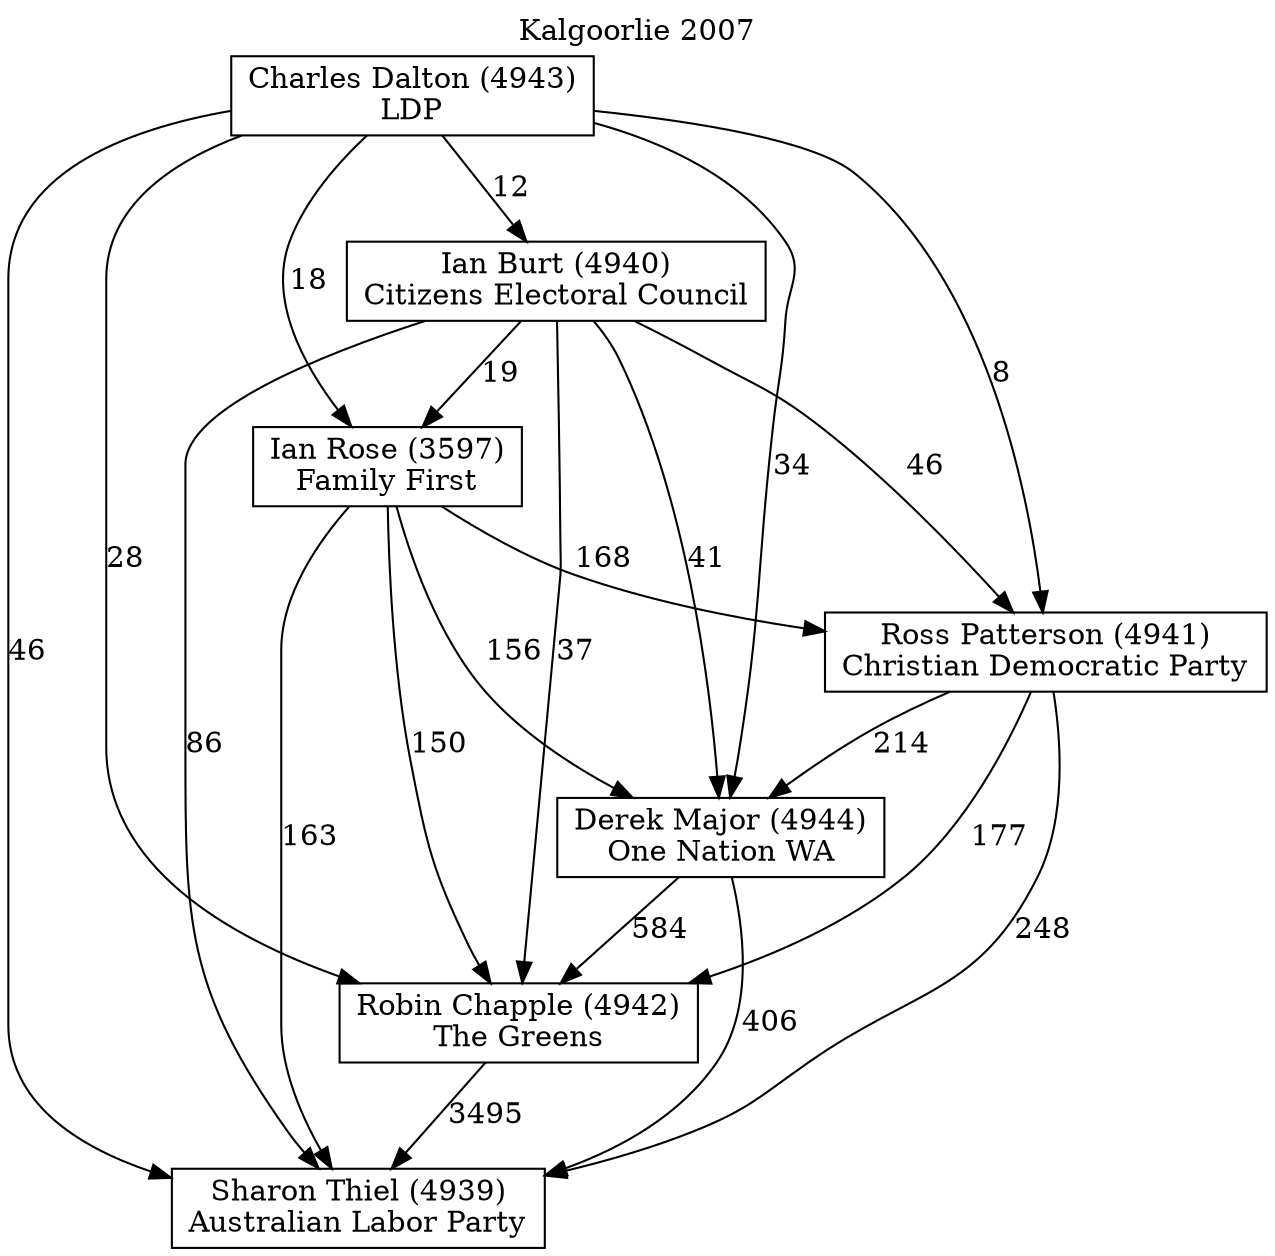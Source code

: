 // House preference flow
digraph "Sharon Thiel (4939)_Kalgoorlie_2007" {
	graph [label="Kalgoorlie 2007" labelloc=t mclimit=10]
	node [shape=box]
	"Sharon Thiel (4939)" [label="Sharon Thiel (4939)
Australian Labor Party"]
	"Robin Chapple (4942)" [label="Robin Chapple (4942)
The Greens"]
	"Derek Major (4944)" [label="Derek Major (4944)
One Nation WA"]
	"Ross Patterson (4941)" [label="Ross Patterson (4941)
Christian Democratic Party"]
	"Ian Rose (3597)" [label="Ian Rose (3597)
Family First"]
	"Ian Burt (4940)" [label="Ian Burt (4940)
Citizens Electoral Council"]
	"Charles Dalton (4943)" [label="Charles Dalton (4943)
LDP"]
	"Robin Chapple (4942)" -> "Sharon Thiel (4939)" [label=3495]
	"Derek Major (4944)" -> "Robin Chapple (4942)" [label=584]
	"Ross Patterson (4941)" -> "Derek Major (4944)" [label=214]
	"Ian Rose (3597)" -> "Ross Patterson (4941)" [label=168]
	"Ian Burt (4940)" -> "Ian Rose (3597)" [label=19]
	"Charles Dalton (4943)" -> "Ian Burt (4940)" [label=12]
	"Derek Major (4944)" -> "Sharon Thiel (4939)" [label=406]
	"Ross Patterson (4941)" -> "Sharon Thiel (4939)" [label=248]
	"Ian Rose (3597)" -> "Sharon Thiel (4939)" [label=163]
	"Ian Burt (4940)" -> "Sharon Thiel (4939)" [label=86]
	"Charles Dalton (4943)" -> "Sharon Thiel (4939)" [label=46]
	"Charles Dalton (4943)" -> "Ian Rose (3597)" [label=18]
	"Ian Burt (4940)" -> "Ross Patterson (4941)" [label=46]
	"Charles Dalton (4943)" -> "Ross Patterson (4941)" [label=8]
	"Ian Rose (3597)" -> "Derek Major (4944)" [label=156]
	"Ian Burt (4940)" -> "Derek Major (4944)" [label=41]
	"Charles Dalton (4943)" -> "Derek Major (4944)" [label=34]
	"Ross Patterson (4941)" -> "Robin Chapple (4942)" [label=177]
	"Ian Rose (3597)" -> "Robin Chapple (4942)" [label=150]
	"Ian Burt (4940)" -> "Robin Chapple (4942)" [label=37]
	"Charles Dalton (4943)" -> "Robin Chapple (4942)" [label=28]
}
